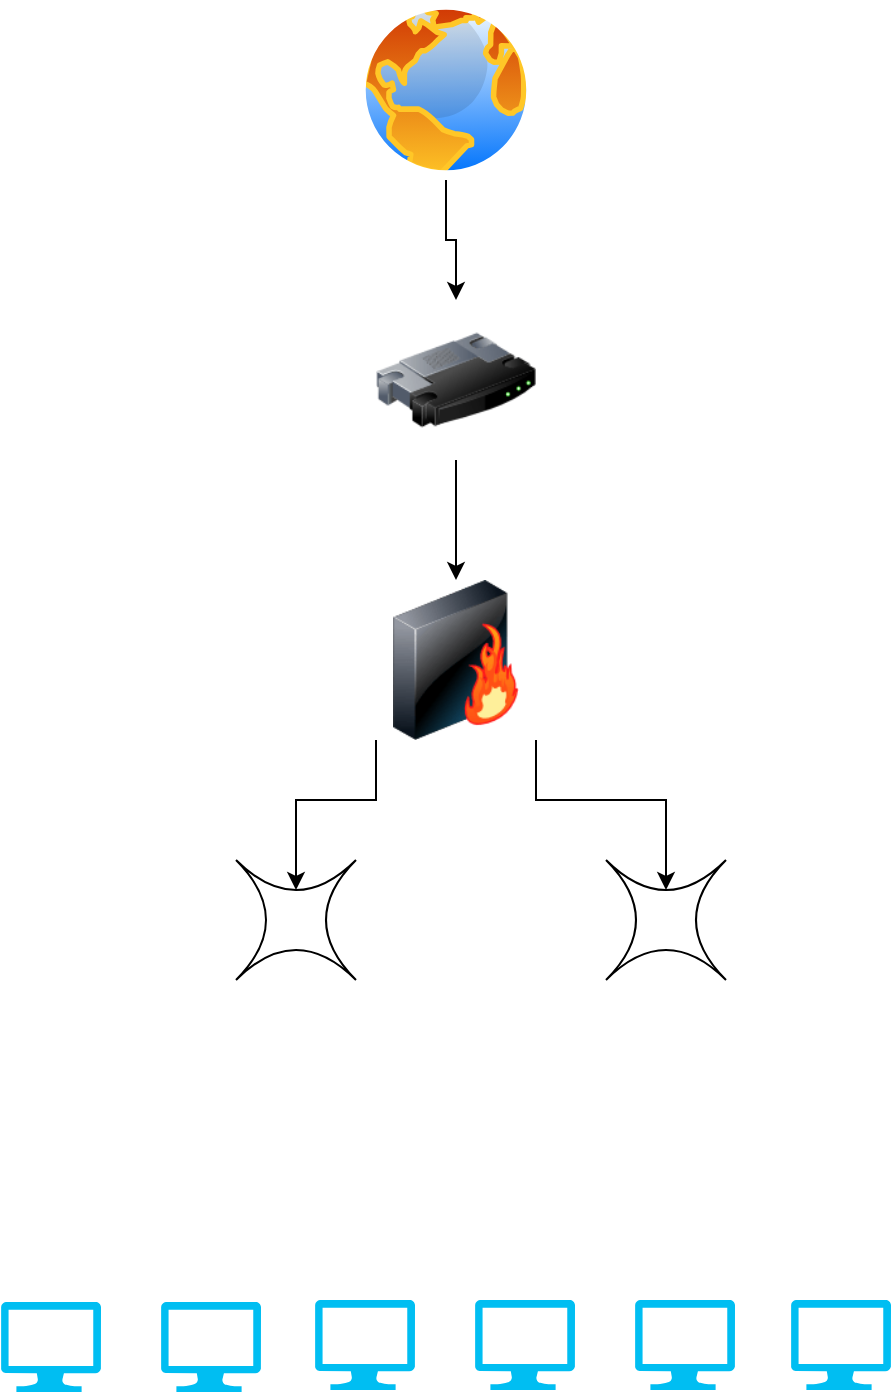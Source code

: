 <mxfile version="21.0.6" type="github">
  <diagram name="Page-1" id="LMMgmVSL_VbabMqnY_PX">
    <mxGraphModel dx="792" dy="746" grid="1" gridSize="10" guides="1" tooltips="1" connect="1" arrows="1" fold="1" page="1" pageScale="1" pageWidth="850" pageHeight="1100" math="0" shadow="0">
      <root>
        <mxCell id="0" />
        <mxCell id="1" parent="0" />
        <mxCell id="8P3UGDrZVPPjZx8S8AlN-1" value="" style="verticalLabelPosition=bottom;html=1;verticalAlign=top;align=center;strokeColor=none;fillColor=#00BEF2;shape=mxgraph.azure.computer;pointerEvents=1;movable=1;resizable=1;rotatable=1;deletable=1;editable=1;locked=0;connectable=1;" vertex="1" parent="1">
          <mxGeometry x="487.5" y="660" width="50" height="45" as="geometry" />
        </mxCell>
        <mxCell id="8P3UGDrZVPPjZx8S8AlN-2" value="" style="verticalLabelPosition=bottom;html=1;verticalAlign=top;align=center;strokeColor=none;fillColor=#00BEF2;shape=mxgraph.azure.computer;pointerEvents=1;movable=1;resizable=1;rotatable=1;deletable=1;editable=1;locked=0;connectable=1;" vertex="1" parent="1">
          <mxGeometry x="409.5" y="660" width="50" height="45" as="geometry" />
        </mxCell>
        <mxCell id="8P3UGDrZVPPjZx8S8AlN-3" value="" style="verticalLabelPosition=bottom;html=1;verticalAlign=top;align=center;strokeColor=none;fillColor=#00BEF2;shape=mxgraph.azure.computer;pointerEvents=1;movable=1;resizable=1;rotatable=1;deletable=1;editable=1;locked=0;connectable=1;" vertex="1" parent="1">
          <mxGeometry x="329.5" y="660" width="50" height="45" as="geometry" />
        </mxCell>
        <mxCell id="8P3UGDrZVPPjZx8S8AlN-4" value="" style="verticalLabelPosition=bottom;html=1;verticalAlign=top;align=center;strokeColor=none;fillColor=#00BEF2;shape=mxgraph.azure.computer;pointerEvents=1;movable=1;resizable=1;rotatable=1;deletable=1;editable=1;locked=0;connectable=1;" vertex="1" parent="1">
          <mxGeometry x="249.5" y="660" width="50" height="45" as="geometry" />
        </mxCell>
        <mxCell id="8P3UGDrZVPPjZx8S8AlN-7" value="" style="verticalLabelPosition=bottom;html=1;verticalAlign=top;align=center;strokeColor=none;fillColor=#00BEF2;shape=mxgraph.azure.computer;pointerEvents=1;movable=1;resizable=1;rotatable=1;deletable=1;editable=1;locked=0;connectable=1;" vertex="1" parent="1">
          <mxGeometry x="172.5" y="661" width="50" height="45" as="geometry" />
        </mxCell>
        <mxCell id="8P3UGDrZVPPjZx8S8AlN-8" value="" style="verticalLabelPosition=bottom;html=1;verticalAlign=top;align=center;strokeColor=none;fillColor=#00BEF2;shape=mxgraph.azure.computer;pointerEvents=1;movable=1;resizable=1;rotatable=1;deletable=1;editable=1;locked=0;connectable=1;" vertex="1" parent="1">
          <mxGeometry x="92.5" y="661" width="50" height="45" as="geometry" />
        </mxCell>
        <mxCell id="8P3UGDrZVPPjZx8S8AlN-9" value="" style="shape=switch;whiteSpace=wrap;html=1;" vertex="1" parent="1">
          <mxGeometry x="210" y="440" width="60" height="60" as="geometry" />
        </mxCell>
        <mxCell id="8P3UGDrZVPPjZx8S8AlN-10" value="" style="shape=switch;whiteSpace=wrap;html=1;" vertex="1" parent="1">
          <mxGeometry x="395" y="440" width="60" height="60" as="geometry" />
        </mxCell>
        <mxCell id="8P3UGDrZVPPjZx8S8AlN-36" style="edgeStyle=orthogonalEdgeStyle;rounded=0;orthogonalLoop=1;jettySize=auto;html=1;exitX=0.5;exitY=1;exitDx=0;exitDy=0;entryX=0.5;entryY=0;entryDx=0;entryDy=0;" edge="1" parent="1" source="8P3UGDrZVPPjZx8S8AlN-27" target="8P3UGDrZVPPjZx8S8AlN-31">
          <mxGeometry relative="1" as="geometry" />
        </mxCell>
        <mxCell id="8P3UGDrZVPPjZx8S8AlN-27" value="" style="image;html=1;image=img/lib/clip_art/networking/Router_128x128.png" vertex="1" parent="1">
          <mxGeometry x="280" y="160" width="80" height="80" as="geometry" />
        </mxCell>
        <mxCell id="8P3UGDrZVPPjZx8S8AlN-35" style="edgeStyle=orthogonalEdgeStyle;rounded=0;orthogonalLoop=1;jettySize=auto;html=1;exitX=0.5;exitY=1;exitDx=0;exitDy=0;entryX=0.5;entryY=0;entryDx=0;entryDy=0;" edge="1" parent="1" source="8P3UGDrZVPPjZx8S8AlN-30" target="8P3UGDrZVPPjZx8S8AlN-27">
          <mxGeometry relative="1" as="geometry" />
        </mxCell>
        <mxCell id="8P3UGDrZVPPjZx8S8AlN-30" value="" style="aspect=fixed;perimeter=ellipsePerimeter;html=1;align=center;shadow=0;dashed=0;spacingTop=3;image;image=img/lib/active_directory/internet_globe.svg;" vertex="1" parent="1">
          <mxGeometry x="270" y="10" width="90" height="90" as="geometry" />
        </mxCell>
        <mxCell id="8P3UGDrZVPPjZx8S8AlN-37" style="edgeStyle=orthogonalEdgeStyle;rounded=0;orthogonalLoop=1;jettySize=auto;html=1;exitX=0;exitY=1;exitDx=0;exitDy=0;entryX=0.5;entryY=0.25;entryDx=0;entryDy=0;entryPerimeter=0;" edge="1" parent="1" source="8P3UGDrZVPPjZx8S8AlN-31" target="8P3UGDrZVPPjZx8S8AlN-9">
          <mxGeometry relative="1" as="geometry" />
        </mxCell>
        <mxCell id="8P3UGDrZVPPjZx8S8AlN-38" style="edgeStyle=orthogonalEdgeStyle;rounded=0;orthogonalLoop=1;jettySize=auto;html=1;exitX=1;exitY=1;exitDx=0;exitDy=0;entryX=0.5;entryY=0.25;entryDx=0;entryDy=0;entryPerimeter=0;" edge="1" parent="1" source="8P3UGDrZVPPjZx8S8AlN-31" target="8P3UGDrZVPPjZx8S8AlN-10">
          <mxGeometry relative="1" as="geometry" />
        </mxCell>
        <mxCell id="8P3UGDrZVPPjZx8S8AlN-31" value="" style="image;html=1;image=img/lib/clip_art/networking/Firewall-page1_128x128.png" vertex="1" parent="1">
          <mxGeometry x="280" y="300" width="80" height="80" as="geometry" />
        </mxCell>
      </root>
    </mxGraphModel>
  </diagram>
</mxfile>
